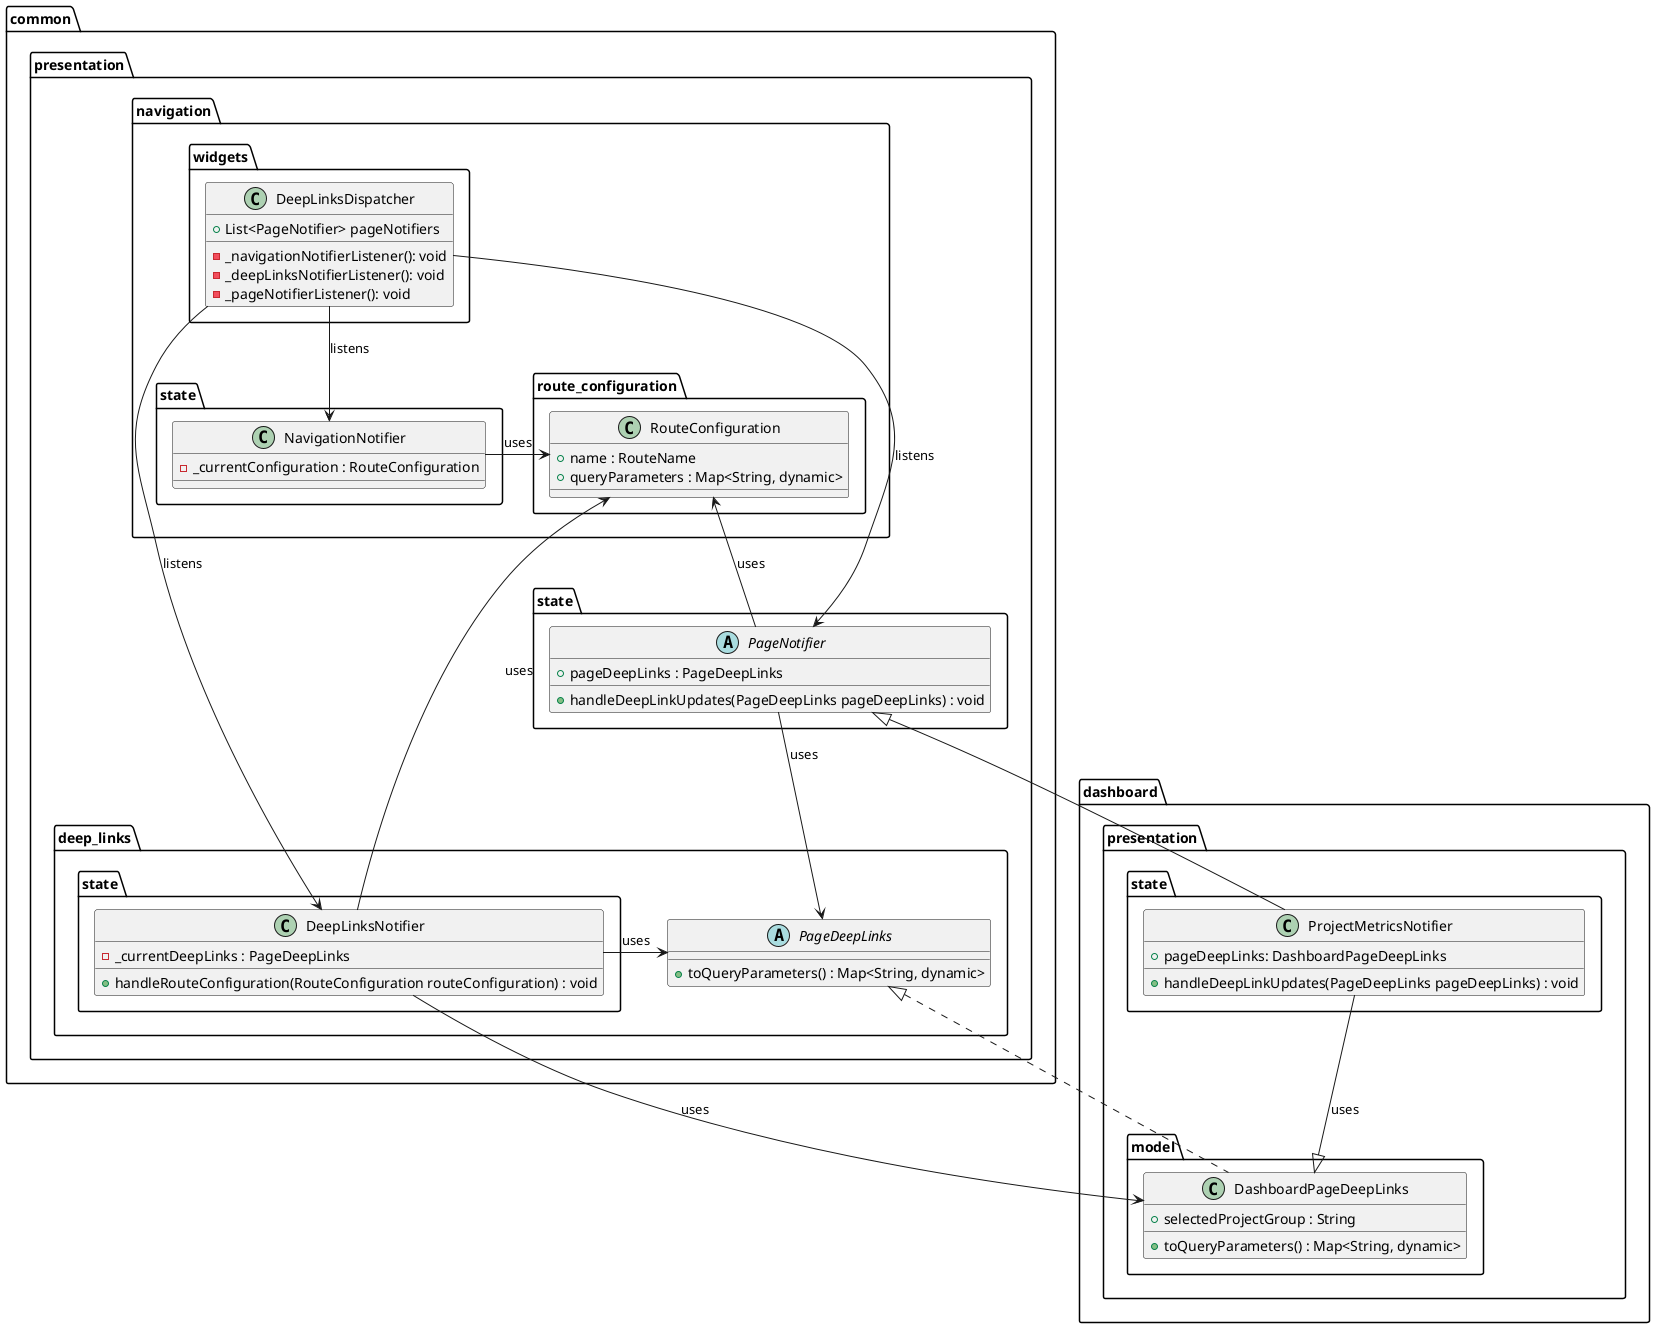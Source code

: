 @startuml

package dashboard {
    package presentation {
        package model {
            class DashboardPageDeepLinks {
                + selectedProjectGroup : String

                + toQueryParameters() : Map<String, dynamic>
            }
        }

        package state as dashboard_state {
            class ProjectMetricsNotifier {
                + pageDeepLinks: DashboardPageDeepLinks

                + handleDeepLinkUpdates(PageDeepLinks pageDeepLinks) : void
            }
        }
    }
}

package common.presentation {
    package navigation {
        package route_configuration {
            class RouteConfiguration {
                + name : RouteName
                + queryParameters : Map<String, dynamic>
            }
        }

        package widgets {
            class DeepLinksDispatcher {
                + List<PageNotifier> pageNotifiers

                - _navigationNotifierListener(): void
                - _deepLinksNotifierListener(): void
                - _pageNotifierListener(): void
            }
        }

        package state as navigation_state {
            class NavigationNotifier {
                - _currentConfiguration : RouteConfiguration
            }
        }
    }

    package deep_links {
        abstract class PageDeepLinks {
            + toQueryParameters() : Map<String, dynamic>
        }

        package state as deep_links_state {
            class DeepLinksNotifier {
                - _currentDeepLinks : PageDeepLinks

                + handleRouteConfiguration(RouteConfiguration routeConfiguration) : void
            }
        }
    }

    package state {
        abstract class PageNotifier {
            + pageDeepLinks : PageDeepLinks

            + handleDeepLinkUpdates(PageDeepLinks pageDeepLinks) : void
        }
    }
}

DeepLinksNotifier -right-> PageDeepLinks : uses
DeepLinksNotifier -up-> RouteConfiguration : uses
DeepLinksNotifier --> DashboardPageDeepLinks : uses

DashboardPageDeepLinks .up.|> PageDeepLinks

ProjectMetricsNotifier -up-|> PageNotifier
ProjectMetricsNotifier --|> DashboardPageDeepLinks : uses

NavigationNotifier -right-> RouteConfiguration : uses

DeepLinksDispatcher --> PageNotifier : listens
DeepLinksDispatcher --> DeepLinksNotifier : listens
DeepLinksDispatcher --> NavigationNotifier : listens

PageNotifier --> PageDeepLinks : uses
PageNotifier -up-> RouteConfiguration : uses

@enduml
